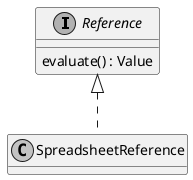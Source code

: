 @startuml expression.png
skinparam monochrome true
skinparam packageStyle rect
skinparam defaultFontName FG Virgil
skinparam shadowing false
 
hide empty methods
 
interface Reference {
    evaluate() : Value
}
class SpreadsheetReference implements Reference
 
@enduml